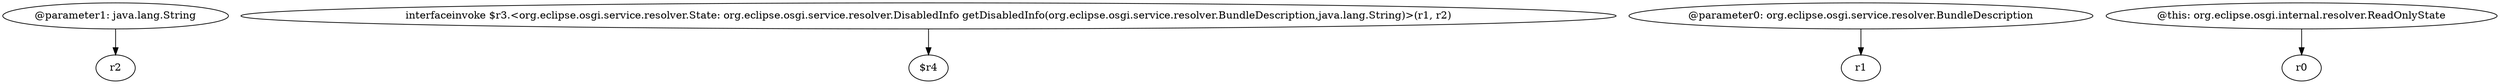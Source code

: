 digraph g {
0[label="@parameter1: java.lang.String"]
1[label="r2"]
0->1[label=""]
2[label="interfaceinvoke $r3.<org.eclipse.osgi.service.resolver.State: org.eclipse.osgi.service.resolver.DisabledInfo getDisabledInfo(org.eclipse.osgi.service.resolver.BundleDescription,java.lang.String)>(r1, r2)"]
3[label="$r4"]
2->3[label=""]
4[label="@parameter0: org.eclipse.osgi.service.resolver.BundleDescription"]
5[label="r1"]
4->5[label=""]
6[label="@this: org.eclipse.osgi.internal.resolver.ReadOnlyState"]
7[label="r0"]
6->7[label=""]
}